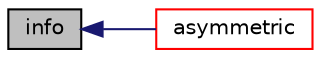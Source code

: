 digraph "info"
{
  bgcolor="transparent";
  edge [fontname="Helvetica",fontsize="10",labelfontname="Helvetica",labelfontsize="10"];
  node [fontname="Helvetica",fontsize="10",shape=record];
  rankdir="LR";
  Node1548 [label="info",height=0.2,width=0.4,color="black", fillcolor="grey75", style="filled", fontcolor="black"];
  Node1548 -> Node1549 [dir="back",color="midnightblue",fontsize="10",style="solid",fontname="Helvetica"];
  Node1549 [label="asymmetric",height=0.2,width=0.4,color="red",URL="$a27929.html#aff45003a4c4226b1f6f4e5e24d382e03"];
}
